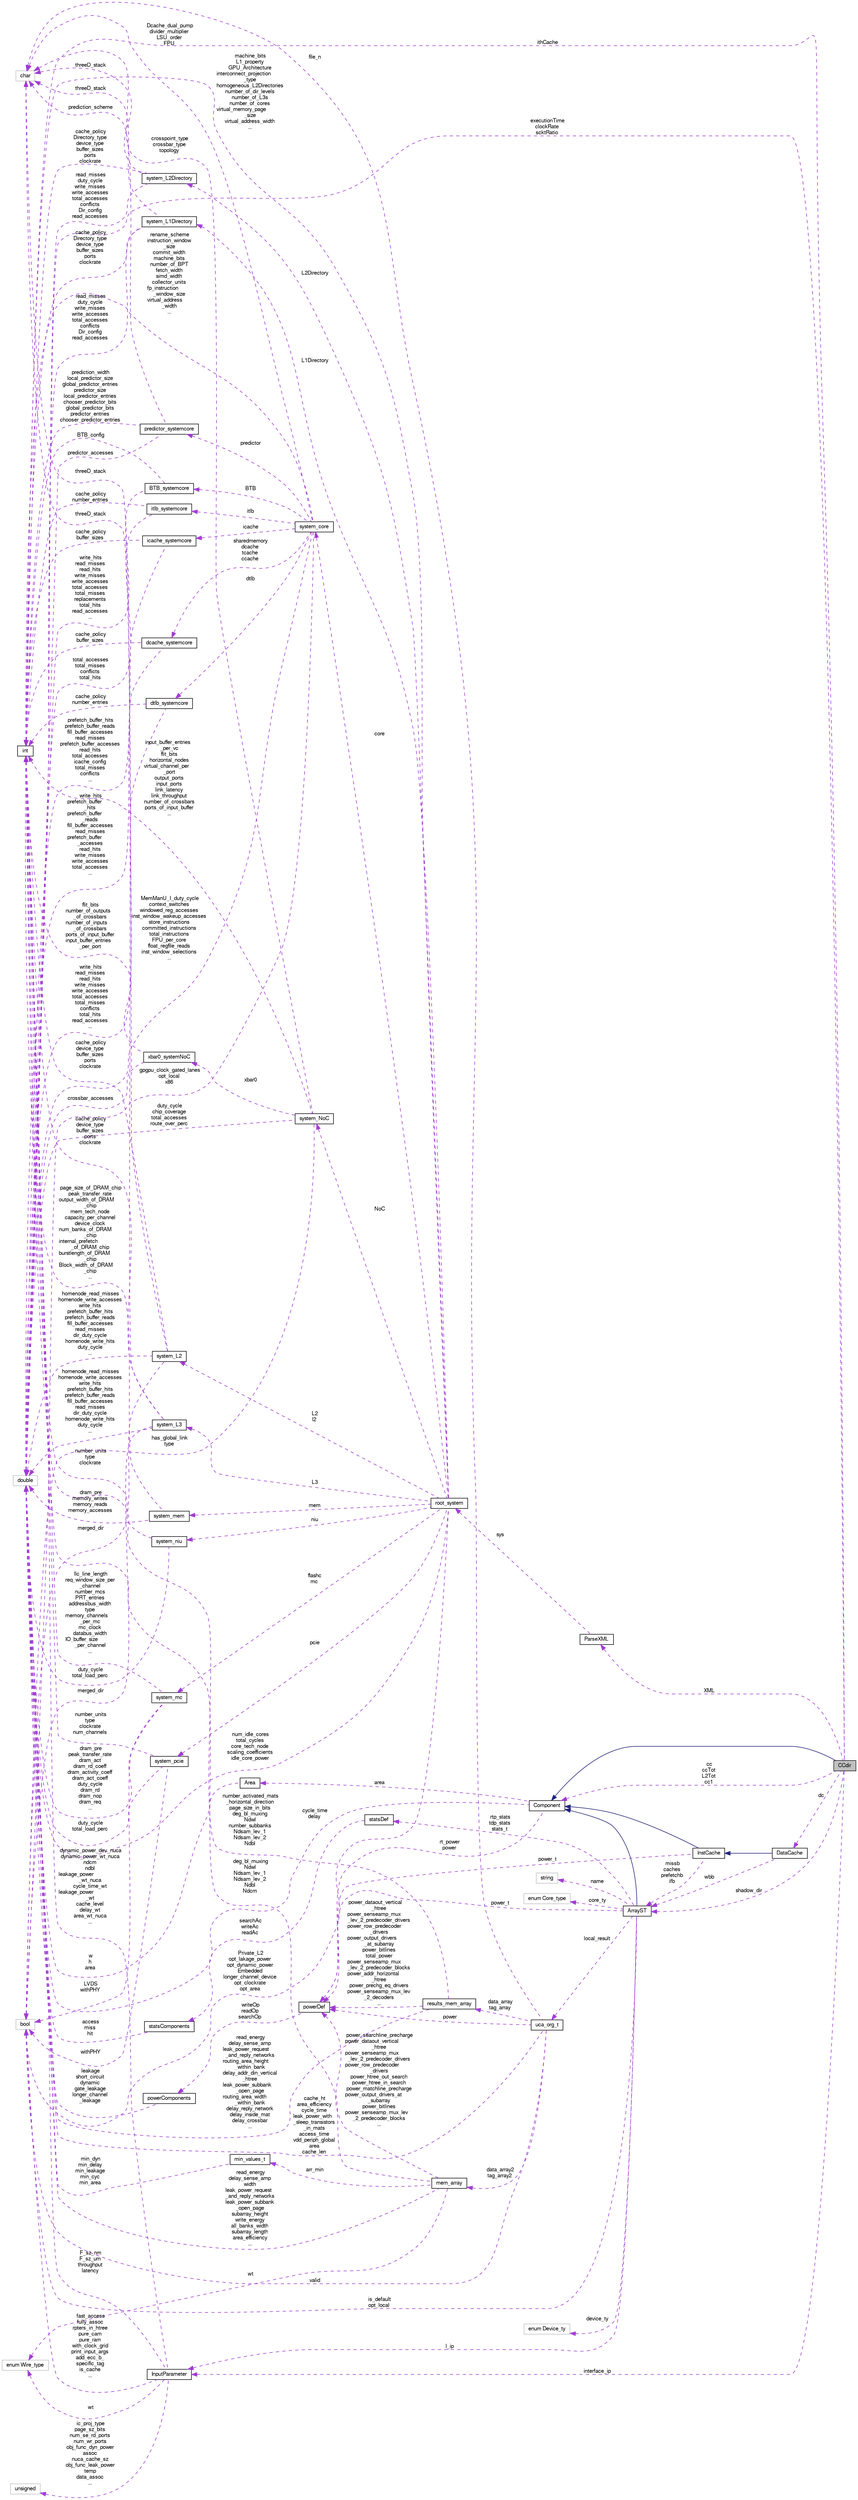 digraph "CCdir"
{
  bgcolor="transparent";
  edge [fontname="FreeSans",fontsize="10",labelfontname="FreeSans",labelfontsize="10"];
  node [fontname="FreeSans",fontsize="10",shape=record];
  rankdir="LR";
  Node2 [label="CCdir",height=0.2,width=0.4,color="black", fillcolor="grey75", style="filled", fontcolor="black"];
  Node3 -> Node2 [dir="back",color="midnightblue",fontsize="10",style="solid",fontname="FreeSans"];
  Node3 [label="Component",height=0.2,width=0.4,color="black",URL="$classComponent.html"];
  Node4 -> Node3 [dir="back",color="darkorchid3",fontsize="10",style="dashed",label=" cycle_time\ndelay" ,fontname="FreeSans"];
  Node4 [label="double",height=0.2,width=0.4,color="grey75"];
  Node5 -> Node3 [dir="back",color="darkorchid3",fontsize="10",style="dashed",label=" rt_power\npower" ,fontname="FreeSans"];
  Node5 [label="powerDef",height=0.2,width=0.4,color="black",URL="$classpowerDef.html"];
  Node6 -> Node5 [dir="back",color="darkorchid3",fontsize="10",style="dashed",label=" writeOp\nreadOp\nsearchOp" ,fontname="FreeSans"];
  Node6 [label="powerComponents",height=0.2,width=0.4,color="black",URL="$classpowerComponents.html"];
  Node4 -> Node6 [dir="back",color="darkorchid3",fontsize="10",style="dashed",label=" leakage\nshort_circuit\ndynamic\ngate_leakage\nlonger_channel\l_leakage" ,fontname="FreeSans"];
  Node7 -> Node3 [dir="back",color="darkorchid3",fontsize="10",style="dashed",label=" area" ,fontname="FreeSans"];
  Node7 [label="Area",height=0.2,width=0.4,color="black",URL="$classArea.html"];
  Node4 -> Node7 [dir="back",color="darkorchid3",fontsize="10",style="dashed",label=" w\nh\narea" ,fontname="FreeSans"];
  Node4 -> Node2 [dir="back",color="darkorchid3",fontsize="10",style="dashed",label=" executionTime\nclockRate\nscktRatio" ,fontname="FreeSans"];
  Node8 -> Node2 [dir="back",color="darkorchid3",fontsize="10",style="dashed",label=" shadow_dir" ,fontname="FreeSans"];
  Node8 [label="ArrayST",height=0.2,width=0.4,color="black",URL="$classArrayST.html"];
  Node3 -> Node8 [dir="back",color="midnightblue",fontsize="10",style="solid",fontname="FreeSans"];
  Node9 -> Node8 [dir="back",color="darkorchid3",fontsize="10",style="dashed",label=" device_ty" ,fontname="FreeSans"];
  Node9 [label="enum Device_ty",height=0.2,width=0.4,color="grey75"];
  Node5 -> Node8 [dir="back",color="darkorchid3",fontsize="10",style="dashed",label=" power_t" ,fontname="FreeSans"];
  Node10 -> Node8 [dir="back",color="darkorchid3",fontsize="10",style="dashed",label=" local_result" ,fontname="FreeSans"];
  Node10 [label="uca_org_t",height=0.2,width=0.4,color="black",URL="$classuca__org__t.html"];
  Node4 -> Node10 [dir="back",color="darkorchid3",fontsize="10",style="dashed",label=" cache_ht\narea_efficiency\ncycle_time\nleak_power_with\l_sleep_transistors\l_in_mats\naccess_time\nvdd_periph_global\narea\ncache_len" ,fontname="FreeSans"];
  Node11 -> Node10 [dir="back",color="darkorchid3",fontsize="10",style="dashed",label=" file_n" ,fontname="FreeSans"];
  Node11 [label="char",height=0.2,width=0.4,color="grey75"];
  Node5 -> Node10 [dir="back",color="darkorchid3",fontsize="10",style="dashed",label=" power" ,fontname="FreeSans"];
  Node12 -> Node10 [dir="back",color="darkorchid3",fontsize="10",style="dashed",label=" data_array2\ntag_array2" ,fontname="FreeSans"];
  Node12 [label="mem_array",height=0.2,width=0.4,color="black",URL="$classmem__array.html"];
  Node4 -> Node12 [dir="back",color="darkorchid3",fontsize="10",style="dashed",label=" read_energy\ndelay_sense_amp\nwidth\nleak_power_request\l_and_reply_networks\nleak_power_subbank\l_open_page\nsubarray_height\nwrite_energy\nall_banks_width\nsubarray_length\narea_efficiency\n..." ,fontname="FreeSans"];
  Node13 -> Node12 [dir="back",color="darkorchid3",fontsize="10",style="dashed",label=" arr_min" ,fontname="FreeSans"];
  Node13 [label="min_values_t",height=0.2,width=0.4,color="black",URL="$classmin__values__t.html"];
  Node4 -> Node13 [dir="back",color="darkorchid3",fontsize="10",style="dashed",label=" min_dyn\nmin_delay\nmin_leakage\nmin_cyc\nmin_area" ,fontname="FreeSans"];
  Node5 -> Node12 [dir="back",color="darkorchid3",fontsize="10",style="dashed",label=" power_searchline_precharge\npower_dataout_vertical\l_htree\npower_senseamp_mux\l_lev_2_predecoder_drivers\npower_row_predecoder\l_drivers\npower_htree_out_search\npower_htree_in_search\npower_matchline_precharge\npower_output_drivers_at\l_subarray\npower_bitlines\npower_senseamp_mux_lev\l_2_predecoder_blocks\n..." ,fontname="FreeSans"];
  Node14 -> Node12 [dir="back",color="darkorchid3",fontsize="10",style="dashed",label=" deg_bl_muxing\nNdwl\nNdsam_lev_1\nNdsam_lev_2\nNdbl\nNdcm" ,fontname="FreeSans"];
  Node14 [label="int",height=0.2,width=0.4,color="black",URL="$classint.html"];
  Node15 -> Node12 [dir="back",color="darkorchid3",fontsize="10",style="dashed",label=" wt" ,fontname="FreeSans"];
  Node15 [label="enum Wire_type",height=0.2,width=0.4,color="grey75"];
  Node16 -> Node10 [dir="back",color="darkorchid3",fontsize="10",style="dashed",label=" data_array\ntag_array" ,fontname="FreeSans"];
  Node16 [label="results_mem_array",height=0.2,width=0.4,color="black",URL="$structresults__mem__array.html"];
  Node4 -> Node16 [dir="back",color="darkorchid3",fontsize="10",style="dashed",label=" read_energy\ndelay_sense_amp\nleak_power_request\l_and_reply_networks\nrouting_area_height\l_within_bank\ndelay_addr_din_vertical\l_htree\nleak_power_subbank\l_open_page\nrouting_area_width\l_within_bank\ndelay_reply_network\ndelay_inside_mat\ndelay_crossbar\n..." ,fontname="FreeSans"];
  Node5 -> Node16 [dir="back",color="darkorchid3",fontsize="10",style="dashed",label=" power_dataout_vertical\l_htree\npower_senseamp_mux\l_lev_2_predecoder_drivers\npower_row_predecoder\l_drivers\npower_output_drivers\l_at_subarray\npower_bitlines\ntotal_power\npower_senseamp_mux\l_lev_2_predecoder_blocks\npower_addr_horizontal\l_htree\npower_prechg_eq_drivers\npower_senseamp_mux_lev\l_2_decoders\n..." ,fontname="FreeSans"];
  Node14 -> Node16 [dir="back",color="darkorchid3",fontsize="10",style="dashed",label=" number_activated_mats\l_horizontal_direction\npage_size_in_bits\ndeg_bl_muxing\nNdwl\nnumber_subbanks\nNdsam_lev_1\nNdsam_lev_2\nNdbl" ,fontname="FreeSans"];
  Node17 -> Node10 [dir="back",color="darkorchid3",fontsize="10",style="dashed",label=" valid" ,fontname="FreeSans"];
  Node17 [label="bool",height=0.2,width=0.4,color="grey75"];
  Node18 -> Node8 [dir="back",color="darkorchid3",fontsize="10",style="dashed",label=" rtp_stats\ntdp_stats\nstats_t" ,fontname="FreeSans"];
  Node18 [label="statsDef",height=0.2,width=0.4,color="black",URL="$classstatsDef.html"];
  Node19 -> Node18 [dir="back",color="darkorchid3",fontsize="10",style="dashed",label=" searchAc\nwriteAc\nreadAc" ,fontname="FreeSans"];
  Node19 [label="statsComponents",height=0.2,width=0.4,color="black",URL="$classstatsComponents.html"];
  Node4 -> Node19 [dir="back",color="darkorchid3",fontsize="10",style="dashed",label=" access\nmiss\nhit" ,fontname="FreeSans"];
  Node17 -> Node8 [dir="back",color="darkorchid3",fontsize="10",style="dashed",label=" is_default\nopt_local" ,fontname="FreeSans"];
  Node20 -> Node8 [dir="back",color="darkorchid3",fontsize="10",style="dashed",label=" name" ,fontname="FreeSans"];
  Node20 [label="string",height=0.2,width=0.4,color="grey75"];
  Node21 -> Node8 [dir="back",color="darkorchid3",fontsize="10",style="dashed",label=" l_ip" ,fontname="FreeSans"];
  Node21 [label="InputParameter",height=0.2,width=0.4,color="black",URL="$classInputParameter.html"];
  Node4 -> Node21 [dir="back",color="darkorchid3",fontsize="10",style="dashed",label=" F_sz_nm\nF_sz_um\nthroughput\nlatency" ,fontname="FreeSans"];
  Node14 -> Node21 [dir="back",color="darkorchid3",fontsize="10",style="dashed",label=" dynamic_power_dev_nuca\ndynamic_power_wt_nuca\nndcm\nndbl\nleakage_power\l_wt_nuca\ncycle_time_wt\nleakage_power\l_wt\ncache_level\ndelay_wt\narea_wt_nuca\n..." ,fontname="FreeSans"];
  Node17 -> Node21 [dir="back",color="darkorchid3",fontsize="10",style="dashed",label=" fast_access\nfully_assoc\nrpters_in_htree\npure_cam\npure_ram\nwith_clock_grid\nprint_input_args\nadd_ecc_b_\nspecific_tag\nis_cache\n..." ,fontname="FreeSans"];
  Node15 -> Node21 [dir="back",color="darkorchid3",fontsize="10",style="dashed",label=" wt" ,fontname="FreeSans"];
  Node22 -> Node21 [dir="back",color="darkorchid3",fontsize="10",style="dashed",label=" ic_proj_type\npage_sz_bits\nnum_se_rd_ports\nnum_wr_ports\nobj_func_dyn_power\nassoc\nnuca_cache_sz\nobj_func_leak_power\ntemp\ndata_assoc\n..." ,fontname="FreeSans"];
  Node22 [label="unsigned",height=0.2,width=0.4,color="grey75"];
  Node23 -> Node8 [dir="back",color="darkorchid3",fontsize="10",style="dashed",label=" core_ty" ,fontname="FreeSans"];
  Node23 [label="enum Core_type",height=0.2,width=0.4,color="grey75"];
  Node3 -> Node2 [dir="back",color="darkorchid3",fontsize="10",style="dashed",label=" cc\nccTot\nL2Tot\ncc1" ,fontname="FreeSans"];
  Node14 -> Node2 [dir="back",color="darkorchid3",fontsize="10",style="dashed",label=" ithCache" ,fontname="FreeSans"];
  Node21 -> Node2 [dir="back",color="darkorchid3",fontsize="10",style="dashed",label=" interface_ip" ,fontname="FreeSans"];
  Node24 -> Node2 [dir="back",color="darkorchid3",fontsize="10",style="dashed",label=" dc" ,fontname="FreeSans"];
  Node24 [label="DataCache",height=0.2,width=0.4,color="black",URL="$classDataCache.html"];
  Node25 -> Node24 [dir="back",color="midnightblue",fontsize="10",style="solid",fontname="FreeSans"];
  Node25 [label="InstCache",height=0.2,width=0.4,color="black",URL="$classInstCache.html"];
  Node3 -> Node25 [dir="back",color="midnightblue",fontsize="10",style="solid",fontname="FreeSans"];
  Node8 -> Node25 [dir="back",color="darkorchid3",fontsize="10",style="dashed",label=" missb\ncaches\nprefetchb\nifb" ,fontname="FreeSans"];
  Node5 -> Node25 [dir="back",color="darkorchid3",fontsize="10",style="dashed",label=" power_t" ,fontname="FreeSans"];
  Node8 -> Node24 [dir="back",color="darkorchid3",fontsize="10",style="dashed",label=" wbb" ,fontname="FreeSans"];
  Node26 -> Node2 [dir="back",color="darkorchid3",fontsize="10",style="dashed",label=" XML" ,fontname="FreeSans"];
  Node26 [label="ParseXML",height=0.2,width=0.4,color="black",URL="$classParseXML.html"];
  Node27 -> Node26 [dir="back",color="darkorchid3",fontsize="10",style="dashed",label=" sys" ,fontname="FreeSans"];
  Node27 [label="root_system",height=0.2,width=0.4,color="black",URL="$structroot__system.html"];
  Node28 -> Node27 [dir="back",color="darkorchid3",fontsize="10",style="dashed",label=" L2\nl2" ,fontname="FreeSans"];
  Node28 [label="system_L2",height=0.2,width=0.4,color="black",URL="$structsystem__L2.html"];
  Node4 -> Node28 [dir="back",color="darkorchid3",fontsize="10",style="dashed",label=" homenode_read_misses\nhomenode_write_accesses\nwrite_hits\nprefetch_buffer_hits\nprefetch_buffer_reads\nfill_buffer_accesses\nread_misses\ndir_duty_cycle\nhomenode_write_hits\nduty_cycle\n..." ,fontname="FreeSans"];
  Node11 -> Node28 [dir="back",color="darkorchid3",fontsize="10",style="dashed",label=" threeD_stack" ,fontname="FreeSans"];
  Node14 -> Node28 [dir="back",color="darkorchid3",fontsize="10",style="dashed",label=" cache_policy\ndevice_type\nbuffer_sizes\nports\nclockrate" ,fontname="FreeSans"];
  Node17 -> Node28 [dir="back",color="darkorchid3",fontsize="10",style="dashed",label=" merged_dir" ,fontname="FreeSans"];
  Node29 -> Node27 [dir="back",color="darkorchid3",fontsize="10",style="dashed",label=" L3" ,fontname="FreeSans"];
  Node29 [label="system_L3",height=0.2,width=0.4,color="black",URL="$structsystem__L3.html"];
  Node4 -> Node29 [dir="back",color="darkorchid3",fontsize="10",style="dashed",label=" homenode_read_misses\nhomenode_write_accesses\nwrite_hits\nprefetch_buffer_hits\nprefetch_buffer_reads\nfill_buffer_accesses\nread_misses\ndir_duty_cycle\nhomenode_write_hits\nduty_cycle\n..." ,fontname="FreeSans"];
  Node11 -> Node29 [dir="back",color="darkorchid3",fontsize="10",style="dashed",label=" threeD_stack" ,fontname="FreeSans"];
  Node14 -> Node29 [dir="back",color="darkorchid3",fontsize="10",style="dashed",label=" cache_policy\ndevice_type\nbuffer_sizes\nports\nclockrate" ,fontname="FreeSans"];
  Node17 -> Node29 [dir="back",color="darkorchid3",fontsize="10",style="dashed",label=" merged_dir" ,fontname="FreeSans"];
  Node4 -> Node27 [dir="back",color="darkorchid3",fontsize="10",style="dashed",label=" num_idle_cores\ntotal_cycles\ncore_tech_node\nscaling_coefficients\nidle_core_power" ,fontname="FreeSans"];
  Node30 -> Node27 [dir="back",color="darkorchid3",fontsize="10",style="dashed",label=" L2Directory" ,fontname="FreeSans"];
  Node30 [label="system_L2Directory",height=0.2,width=0.4,color="black",URL="$structsystem__L2Directory.html"];
  Node4 -> Node30 [dir="back",color="darkorchid3",fontsize="10",style="dashed",label=" read_misses\nduty_cycle\nwrite_misses\nwrite_accesses\ntotal_accesses\nconflicts\nDir_config\nread_accesses" ,fontname="FreeSans"];
  Node11 -> Node30 [dir="back",color="darkorchid3",fontsize="10",style="dashed",label=" threeD_stack" ,fontname="FreeSans"];
  Node14 -> Node30 [dir="back",color="darkorchid3",fontsize="10",style="dashed",label=" cache_policy\nDirectory_type\ndevice_type\nbuffer_sizes\nports\nclockrate" ,fontname="FreeSans"];
  Node31 -> Node27 [dir="back",color="darkorchid3",fontsize="10",style="dashed",label=" flashc\nmc" ,fontname="FreeSans"];
  Node31 [label="system_mc",height=0.2,width=0.4,color="black",URL="$structsystem__mc.html"];
  Node4 -> Node31 [dir="back",color="darkorchid3",fontsize="10",style="dashed",label=" dram_pre\npeak_transfer_rate\ndram_act\ndram_rd_coeff\ndram_activity_coeff\ndram_act_coeff\nduty_cycle\ndram_rd\ndram_nop\ndram_req\n..." ,fontname="FreeSans"];
  Node14 -> Node31 [dir="back",color="darkorchid3",fontsize="10",style="dashed",label=" llc_line_length\nreq_window_size_per\l_channel\nnumber_mcs\nPRT_entries\naddressbus_width\ntype\nmemory_channels\l_per_mc\nmc_clock\ndatabus_width\nIO_buffer_size\l_per_channel\n..." ,fontname="FreeSans"];
  Node17 -> Node31 [dir="back",color="darkorchid3",fontsize="10",style="dashed",label=" LVDS\nwithPHY" ,fontname="FreeSans"];
  Node32 -> Node27 [dir="back",color="darkorchid3",fontsize="10",style="dashed",label=" mem" ,fontname="FreeSans"];
  Node32 [label="system_mem",height=0.2,width=0.4,color="black",URL="$structsystem__mem.html"];
  Node4 -> Node32 [dir="back",color="darkorchid3",fontsize="10",style="dashed",label=" dram_pre\nmemory_writes\nmemory_reads\nmemory_accesses" ,fontname="FreeSans"];
  Node14 -> Node32 [dir="back",color="darkorchid3",fontsize="10",style="dashed",label=" page_size_of_DRAM_chip\npeak_transfer_rate\noutput_width_of_DRAM\l_chip\nmem_tech_node\ncapacity_per_channel\ndevice_clock\nnum_banks_of_DRAM\l_chip\ninternal_prefetch\l_of_DRAM_chip\nburstlength_of_DRAM\l_chip\nBlock_width_of_DRAM\l_chip\n..." ,fontname="FreeSans"];
  Node33 -> Node27 [dir="back",color="darkorchid3",fontsize="10",style="dashed",label=" L1Directory" ,fontname="FreeSans"];
  Node33 [label="system_L1Directory",height=0.2,width=0.4,color="black",URL="$structsystem__L1Directory.html"];
  Node4 -> Node33 [dir="back",color="darkorchid3",fontsize="10",style="dashed",label=" read_misses\nduty_cycle\nwrite_misses\nwrite_accesses\ntotal_accesses\nconflicts\nDir_config\nread_accesses" ,fontname="FreeSans"];
  Node11 -> Node33 [dir="back",color="darkorchid3",fontsize="10",style="dashed",label=" threeD_stack" ,fontname="FreeSans"];
  Node14 -> Node33 [dir="back",color="darkorchid3",fontsize="10",style="dashed",label=" cache_policy\nDirectory_type\ndevice_type\nbuffer_sizes\nports\nclockrate" ,fontname="FreeSans"];
  Node34 -> Node27 [dir="back",color="darkorchid3",fontsize="10",style="dashed",label=" niu" ,fontname="FreeSans"];
  Node34 [label="system_niu",height=0.2,width=0.4,color="black",URL="$structsystem__niu.html"];
  Node4 -> Node34 [dir="back",color="darkorchid3",fontsize="10",style="dashed",label=" duty_cycle\ntotal_load_perc" ,fontname="FreeSans"];
  Node14 -> Node34 [dir="back",color="darkorchid3",fontsize="10",style="dashed",label=" number_units\ntype\nclockrate" ,fontname="FreeSans"];
  Node35 -> Node27 [dir="back",color="darkorchid3",fontsize="10",style="dashed",label=" core" ,fontname="FreeSans"];
  Node35 [label="system_core",height=0.2,width=0.4,color="black",URL="$structsystem__core.html"];
  Node36 -> Node35 [dir="back",color="darkorchid3",fontsize="10",style="dashed",label=" predictor" ,fontname="FreeSans"];
  Node36 [label="predictor_systemcore",height=0.2,width=0.4,color="black",URL="$structpredictor__systemcore.html"];
  Node4 -> Node36 [dir="back",color="darkorchid3",fontsize="10",style="dashed",label=" predictor_accesses" ,fontname="FreeSans"];
  Node11 -> Node36 [dir="back",color="darkorchid3",fontsize="10",style="dashed",label=" prediction_scheme" ,fontname="FreeSans"];
  Node14 -> Node36 [dir="back",color="darkorchid3",fontsize="10",style="dashed",label=" prediction_width\nlocal_predictor_size\nglobal_predictor_entries\npredictor_size\nlocal_predictor_entries\nchooser_predictor_bits\nglobal_predictor_bits\npredictor_entries\nchooser_predictor_entries" ,fontname="FreeSans"];
  Node37 -> Node35 [dir="back",color="darkorchid3",fontsize="10",style="dashed",label=" BTB" ,fontname="FreeSans"];
  Node37 [label="BTB_systemcore",height=0.2,width=0.4,color="black",URL="$structBTB__systemcore.html"];
  Node4 -> Node37 [dir="back",color="darkorchid3",fontsize="10",style="dashed",label=" write_hits\nread_misses\nread_hits\nwrite_misses\nwrite_accesses\ntotal_accesses\ntotal_misses\nreplacements\ntotal_hits\nread_accesses\n..." ,fontname="FreeSans"];
  Node14 -> Node37 [dir="back",color="darkorchid3",fontsize="10",style="dashed",label=" BTB_config" ,fontname="FreeSans"];
  Node4 -> Node35 [dir="back",color="darkorchid3",fontsize="10",style="dashed",label=" MemManU_I_duty_cycle\ncontext_switches\nwindowed_reg_accesses\ninst_window_wakeup_accesses\nstore_instructions\ncommitted_instructions\ntotal_instructions\nFPU_per_core\nfloat_regfile_reads\ninst_window_selections\n..." ,fontname="FreeSans"];
  Node38 -> Node35 [dir="back",color="darkorchid3",fontsize="10",style="dashed",label=" itlb" ,fontname="FreeSans"];
  Node38 [label="itlb_systemcore",height=0.2,width=0.4,color="black",URL="$structitlb__systemcore.html"];
  Node4 -> Node38 [dir="back",color="darkorchid3",fontsize="10",style="dashed",label=" total_accesses\ntotal_misses\nconflicts\ntotal_hits" ,fontname="FreeSans"];
  Node14 -> Node38 [dir="back",color="darkorchid3",fontsize="10",style="dashed",label=" cache_policy\nnumber_entries" ,fontname="FreeSans"];
  Node39 -> Node35 [dir="back",color="darkorchid3",fontsize="10",style="dashed",label=" icache" ,fontname="FreeSans"];
  Node39 [label="icache_systemcore",height=0.2,width=0.4,color="black",URL="$structicache__systemcore.html"];
  Node4 -> Node39 [dir="back",color="darkorchid3",fontsize="10",style="dashed",label=" prefetch_buffer_hits\nprefetch_buffer_reads\nfill_buffer_accesses\nread_misses\nprefetch_buffer_accesses\nread_hits\ntotal_accesses\nicache_config\ntotal_misses\nconflicts\n..." ,fontname="FreeSans"];
  Node14 -> Node39 [dir="back",color="darkorchid3",fontsize="10",style="dashed",label=" cache_policy\nbuffer_sizes" ,fontname="FreeSans"];
  Node11 -> Node35 [dir="back",color="darkorchid3",fontsize="10",style="dashed",label=" Dcache_dual_pump\ndivider_multiplier\nLSU_order\nFPU" ,fontname="FreeSans"];
  Node14 -> Node35 [dir="back",color="darkorchid3",fontsize="10",style="dashed",label=" rename_scheme\ninstruction_window\l_size\ncommit_width\nmachine_bits\nnumber_of_BPT\nfetch_width\nsimd_width\ncollector_units\nfp_instruction\l_window_size\nvirtual_address\l_width\n..." ,fontname="FreeSans"];
  Node40 -> Node35 [dir="back",color="darkorchid3",fontsize="10",style="dashed",label=" sharedmemory\ndcache\ntcache\nccache" ,fontname="FreeSans"];
  Node40 [label="dcache_systemcore",height=0.2,width=0.4,color="black",URL="$structdcache__systemcore.html"];
  Node4 -> Node40 [dir="back",color="darkorchid3",fontsize="10",style="dashed",label=" write_hits\nprefetch_buffer\l_hits\nprefetch_buffer\l_reads\nfill_buffer_accesses\nread_misses\nprefetch_buffer\l_accesses\nread_hits\nwrite_misses\nwrite_accesses\ntotal_accesses\n..." ,fontname="FreeSans"];
  Node14 -> Node40 [dir="back",color="darkorchid3",fontsize="10",style="dashed",label=" cache_policy\nbuffer_sizes" ,fontname="FreeSans"];
  Node17 -> Node35 [dir="back",color="darkorchid3",fontsize="10",style="dashed",label=" gpgpu_clock_gated_lanes\nopt_local\nx86" ,fontname="FreeSans"];
  Node41 -> Node35 [dir="back",color="darkorchid3",fontsize="10",style="dashed",label=" dtlb" ,fontname="FreeSans"];
  Node41 [label="dtlb_systemcore",height=0.2,width=0.4,color="black",URL="$structdtlb__systemcore.html"];
  Node4 -> Node41 [dir="back",color="darkorchid3",fontsize="10",style="dashed",label=" write_hits\nread_misses\nread_hits\nwrite_misses\nwrite_accesses\ntotal_accesses\ntotal_misses\nconflicts\ntotal_hits\nread_accesses\n..." ,fontname="FreeSans"];
  Node14 -> Node41 [dir="back",color="darkorchid3",fontsize="10",style="dashed",label=" cache_policy\nnumber_entries" ,fontname="FreeSans"];
  Node14 -> Node27 [dir="back",color="darkorchid3",fontsize="10",style="dashed",label=" machine_bits\nL1_property\nGPU_Architecture\ninterconnect_projection\l_type\nhomogeneous_L2Directories\nnumber_of_dir_levels\nnumber_of_L3s\nnumber_of_cores\nvirtual_memory_page\l_size\nvirtual_address_width\n..." ,fontname="FreeSans"];
  Node17 -> Node27 [dir="back",color="darkorchid3",fontsize="10",style="dashed",label=" Private_L2\nopt_lakage_power\nopt_dynamic_power\nEmbedded\nlonger_channel_device\nopt_clockrate\nopt_area" ,fontname="FreeSans"];
  Node42 -> Node27 [dir="back",color="darkorchid3",fontsize="10",style="dashed",label=" NoC" ,fontname="FreeSans"];
  Node42 [label="system_NoC",height=0.2,width=0.4,color="black",URL="$structsystem__NoC.html"];
  Node4 -> Node42 [dir="back",color="darkorchid3",fontsize="10",style="dashed",label=" duty_cycle\nchip_coverage\ntotal_accesses\nroute_over_perc" ,fontname="FreeSans"];
  Node11 -> Node42 [dir="back",color="darkorchid3",fontsize="10",style="dashed",label=" crosspoint_type\ncrossbar_type\ntopology" ,fontname="FreeSans"];
  Node14 -> Node42 [dir="back",color="darkorchid3",fontsize="10",style="dashed",label=" input_buffer_entries\l_per_vc\nflit_bits\nhorizontal_nodes\nvirtual_channel_per\l_port\noutput_ports\ninput_ports\nlink_latency\nlink_throughput\nnumber_of_crossbars\nports_of_input_buffer\n..." ,fontname="FreeSans"];
  Node17 -> Node42 [dir="back",color="darkorchid3",fontsize="10",style="dashed",label=" has_global_link\ntype" ,fontname="FreeSans"];
  Node43 -> Node42 [dir="back",color="darkorchid3",fontsize="10",style="dashed",label=" xbar0" ,fontname="FreeSans"];
  Node43 [label="xbar0_systemNoC",height=0.2,width=0.4,color="black",URL="$structxbar0__systemNoC.html"];
  Node4 -> Node43 [dir="back",color="darkorchid3",fontsize="10",style="dashed",label=" crossbar_accesses" ,fontname="FreeSans"];
  Node14 -> Node43 [dir="back",color="darkorchid3",fontsize="10",style="dashed",label=" flit_bits\nnumber_of_outputs\l_of_crossbars\nnumber_of_inputs\l_of_crossbars\nports_of_input_buffer\ninput_buffer_entries\l_per_port" ,fontname="FreeSans"];
  Node44 -> Node27 [dir="back",color="darkorchid3",fontsize="10",style="dashed",label=" pcie" ,fontname="FreeSans"];
  Node44 [label="system_pcie",height=0.2,width=0.4,color="black",URL="$structsystem__pcie.html"];
  Node4 -> Node44 [dir="back",color="darkorchid3",fontsize="10",style="dashed",label=" duty_cycle\ntotal_load_perc" ,fontname="FreeSans"];
  Node14 -> Node44 [dir="back",color="darkorchid3",fontsize="10",style="dashed",label=" number_units\ntype\nclockrate\nnum_channels" ,fontname="FreeSans"];
  Node17 -> Node44 [dir="back",color="darkorchid3",fontsize="10",style="dashed",label=" withPHY" ,fontname="FreeSans"];
}
